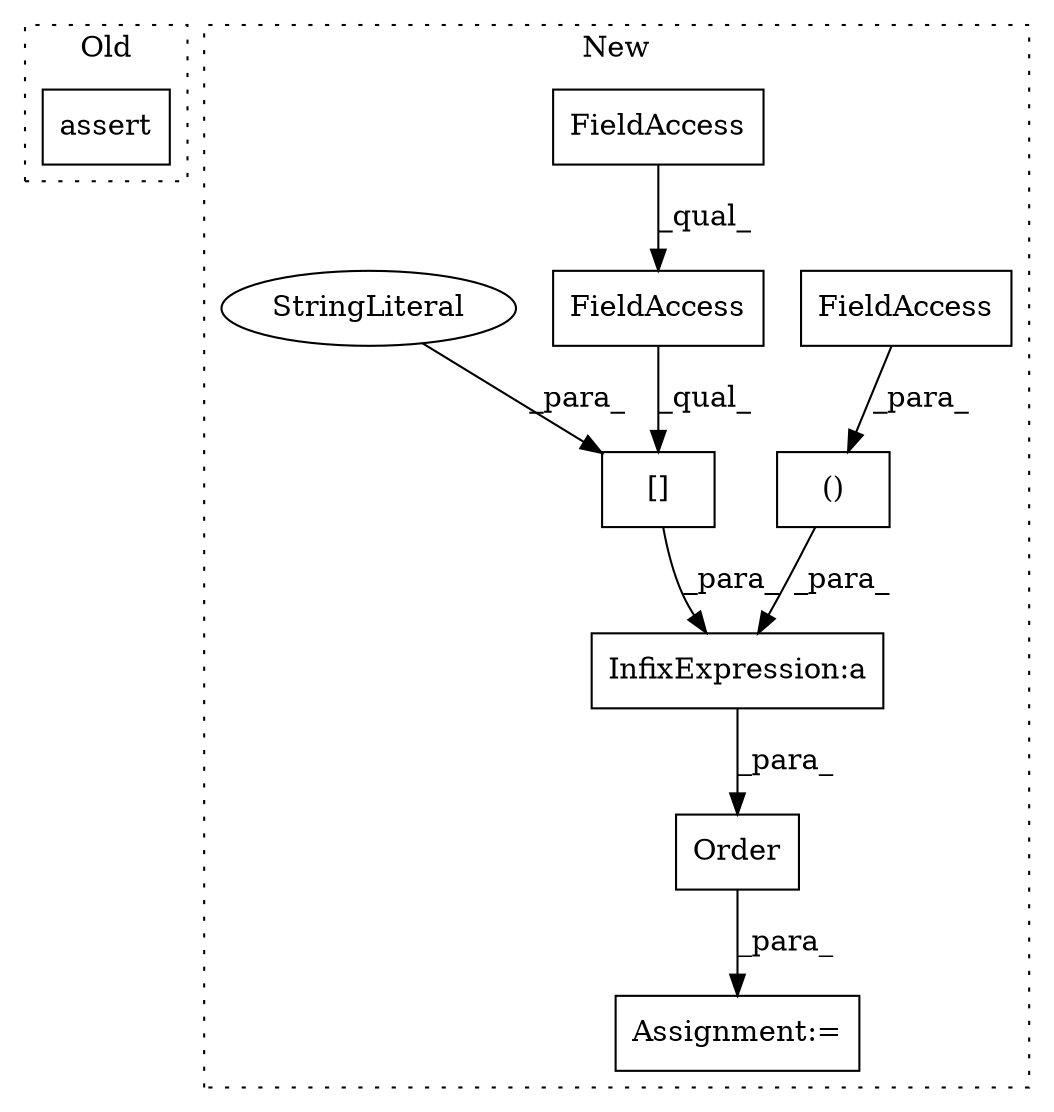 digraph G {
subgraph cluster0 {
1 [label="assert" a="6" s="1049" l="7" shape="box"];
label = "Old";
style="dotted";
}
subgraph cluster1 {
2 [label="Order" a="32" s="1917,1995" l="6,2" shape="box"];
3 [label="()" a="106" s="1965" l="30" shape="box"];
4 [label="InfixExpression:a" a="27" s="1957" l="8" shape="box"];
5 [label="[]" a="2" s="1923,1956" l="15,1" shape="box"];
6 [label="FieldAccess" a="22" s="1989" l="6" shape="box"];
7 [label="FieldAccess" a="22" s="1923" l="14" shape="box"];
8 [label="FieldAccess" a="22" s="1923" l="9" shape="box"];
9 [label="StringLiteral" a="45" s="1938" l="18" shape="ellipse"];
10 [label="Assignment:=" a="7" s="1916" l="1" shape="box"];
label = "New";
style="dotted";
}
2 -> 10 [label="_para_"];
3 -> 4 [label="_para_"];
4 -> 2 [label="_para_"];
5 -> 4 [label="_para_"];
6 -> 3 [label="_para_"];
7 -> 5 [label="_qual_"];
8 -> 7 [label="_qual_"];
9 -> 5 [label="_para_"];
}